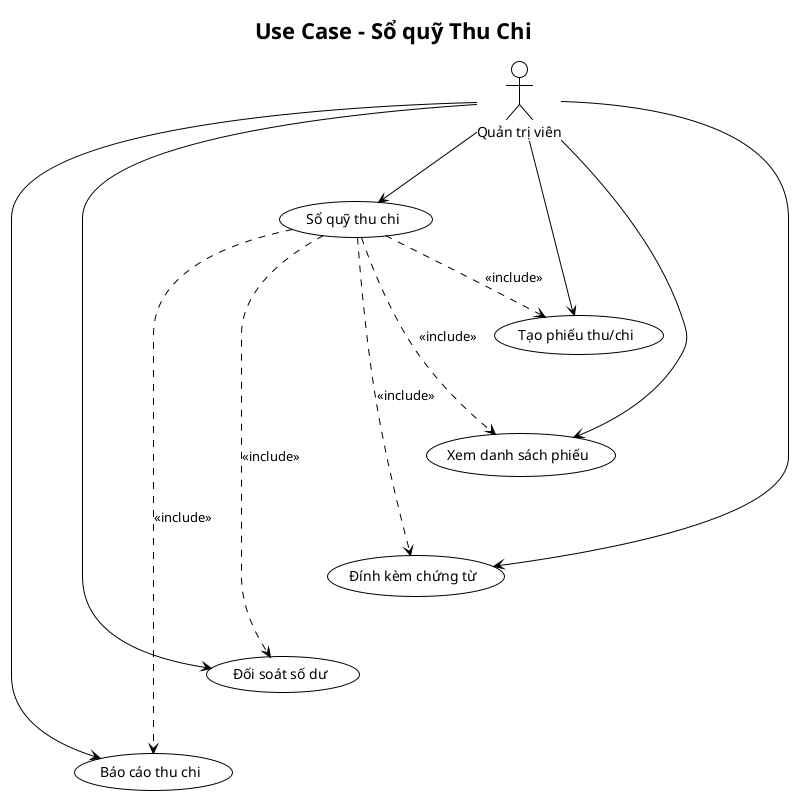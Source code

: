 @startuml
!theme plain
skinparam direction top to bottom
skinparam actorStyle rectangle
skinparam usecaseStyle rectangle

title Use Case - Sổ quỹ Thu Chi

actor "Quản trị viên" as Admin

usecase "Sổ quỹ thu chi" as UC6
usecase "Tạo phiếu thu/chi" as UC6_1
usecase "Xem danh sách phiếu" as UC6_2
usecase "Đính kèm chứng từ" as UC6_3
usecase "Đối soát số dư" as UC6_4
usecase "Báo cáo thu chi" as UC6_5

Admin --> UC6
Admin --> UC6_1
Admin --> UC6_2
Admin --> UC6_3
Admin --> UC6_4
Admin --> UC6_5

UC6 ..> UC6_1 : <<include>>
UC6 ..> UC6_2 : <<include>>
UC6 ..> UC6_3 : <<include>>
UC6 ..> UC6_4 : <<include>>
UC6 ..> UC6_5 : <<include>>

UC6_1 -[hidden]-> UC6_2
UC6_2 -[hidden]-> UC6_3
UC6_3 -[hidden]-> UC6_4
UC6_4 -[hidden]-> UC6_5

@enduml
